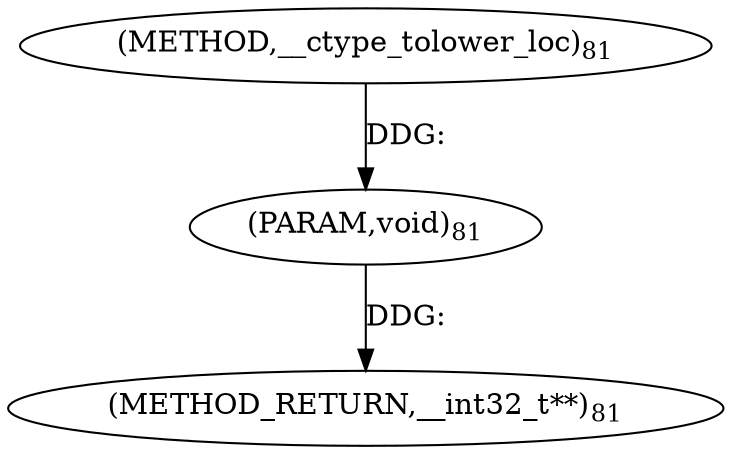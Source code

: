 digraph "__ctype_tolower_loc" {  
"2923" [label = <(METHOD,__ctype_tolower_loc)<SUB>81</SUB>> ]
"2925" [label = <(METHOD_RETURN,__int32_t**)<SUB>81</SUB>> ]
"2924" [label = <(PARAM,void)<SUB>81</SUB>> ]
  "2924" -> "2925"  [ label = "DDG: "] 
  "2923" -> "2924"  [ label = "DDG: "] 
}
